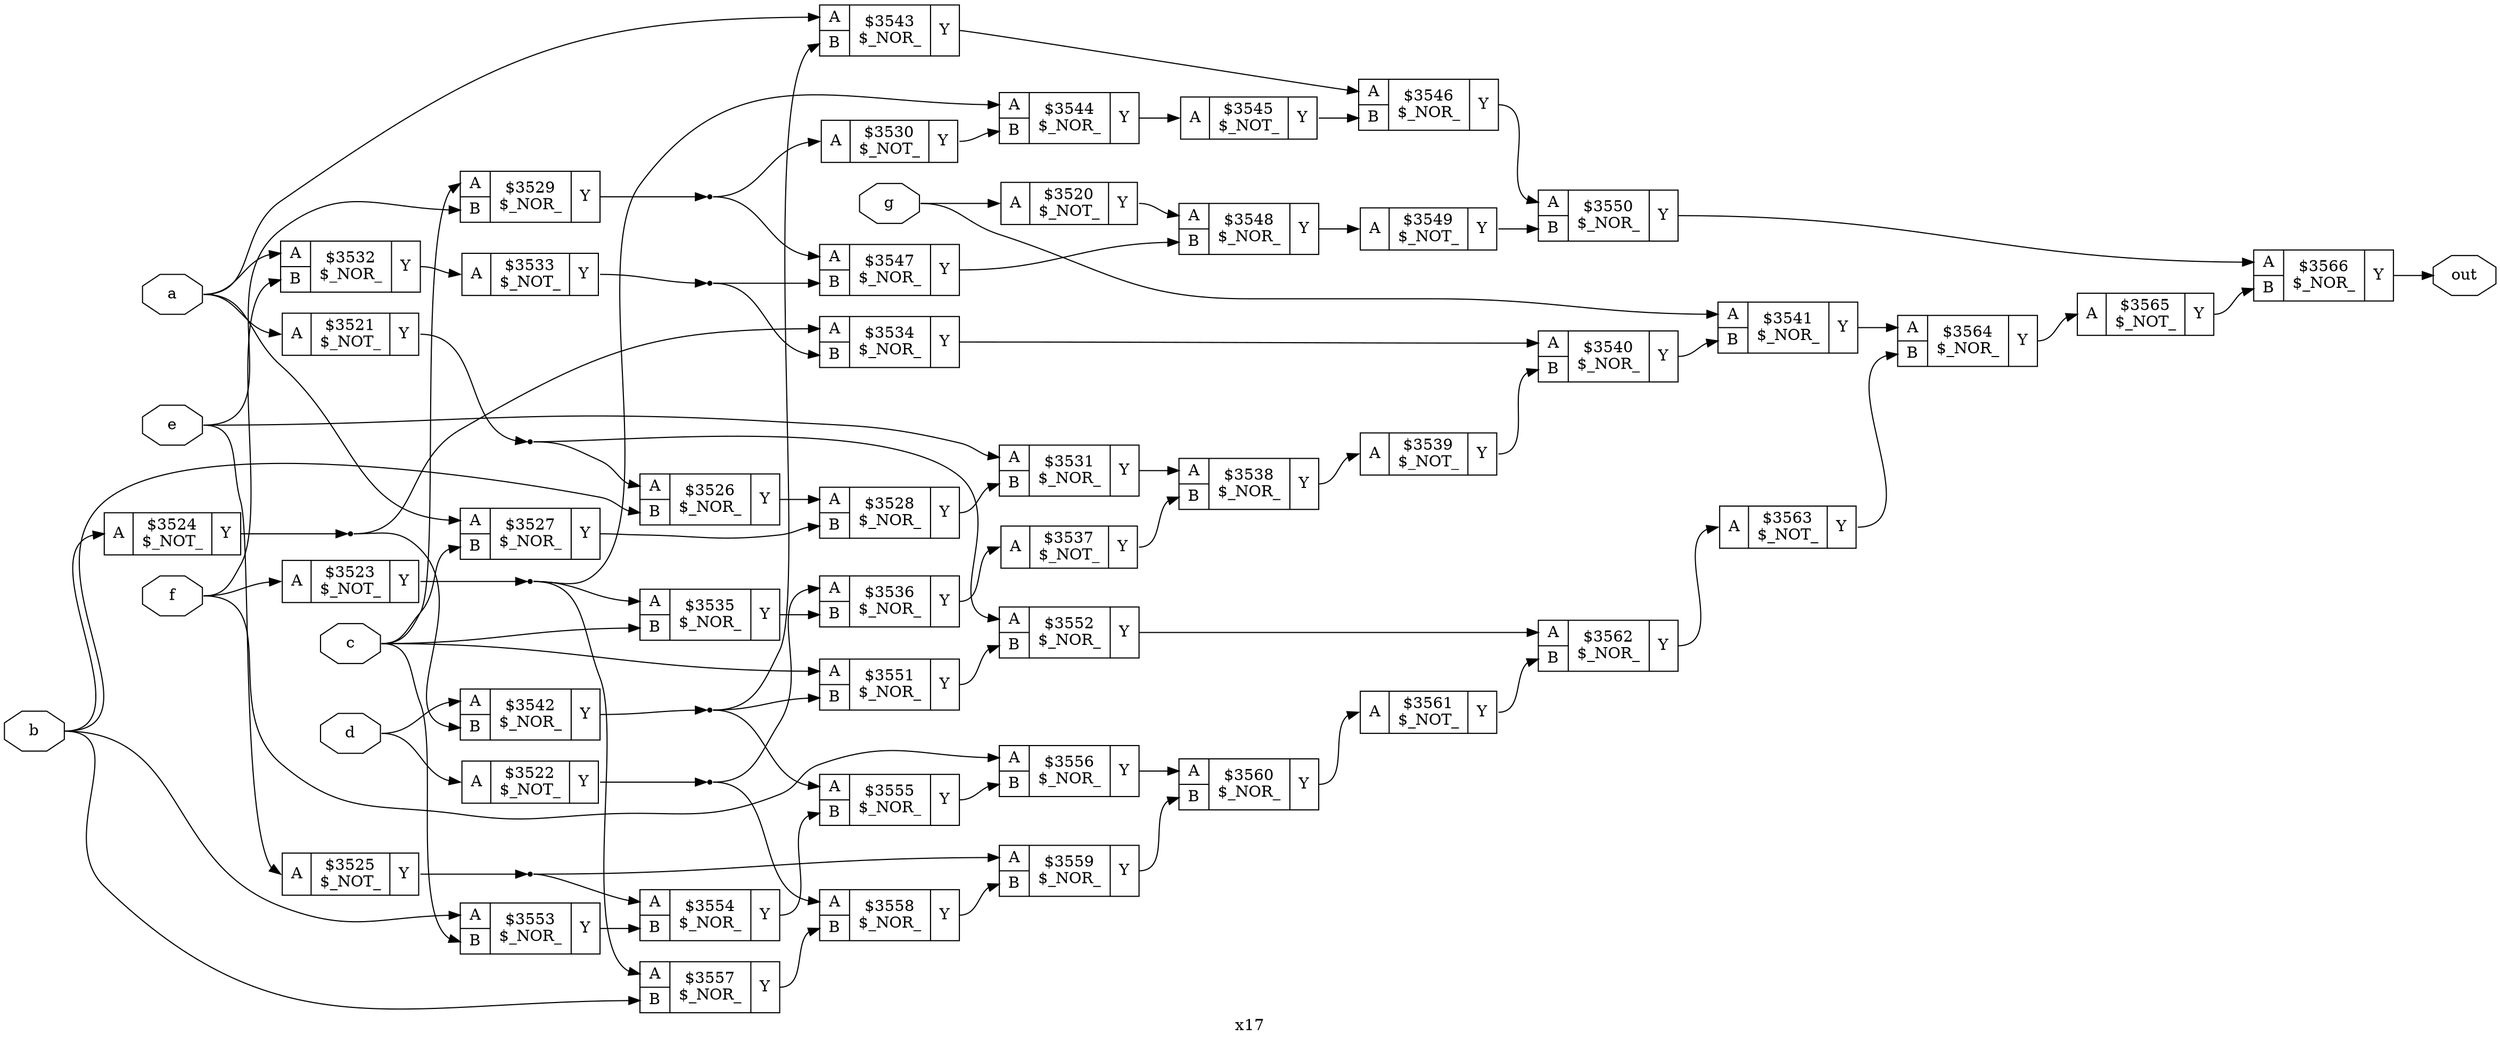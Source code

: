 digraph "x17" {
label="x17";
rankdir="LR";
remincross=true;
n47 [ shape=octagon, label="a", color="black", fontcolor="black" ];
n48 [ shape=octagon, label="b", color="black", fontcolor="black" ];
n49 [ shape=octagon, label="c", color="black", fontcolor="black" ];
n50 [ shape=octagon, label="d", color="black", fontcolor="black" ];
n51 [ shape=octagon, label="e", color="black", fontcolor="black" ];
n52 [ shape=octagon, label="f", color="black", fontcolor="black" ];
n53 [ shape=octagon, label="g", color="black", fontcolor="black" ];
n54 [ shape=octagon, label="out", color="black", fontcolor="black" ];
c57 [ shape=record, label="{{<p55> A}|$3520\n$_NOT_|{<p56> Y}}" ];
c58 [ shape=record, label="{{<p55> A}|$3521\n$_NOT_|{<p56> Y}}" ];
c59 [ shape=record, label="{{<p55> A}|$3522\n$_NOT_|{<p56> Y}}" ];
c60 [ shape=record, label="{{<p55> A}|$3523\n$_NOT_|{<p56> Y}}" ];
c61 [ shape=record, label="{{<p55> A}|$3524\n$_NOT_|{<p56> Y}}" ];
c62 [ shape=record, label="{{<p55> A}|$3525\n$_NOT_|{<p56> Y}}" ];
c64 [ shape=record, label="{{<p55> A|<p63> B}|$3526\n$_NOR_|{<p56> Y}}" ];
c65 [ shape=record, label="{{<p55> A|<p63> B}|$3527\n$_NOR_|{<p56> Y}}" ];
c66 [ shape=record, label="{{<p55> A|<p63> B}|$3528\n$_NOR_|{<p56> Y}}" ];
c67 [ shape=record, label="{{<p55> A|<p63> B}|$3529\n$_NOR_|{<p56> Y}}" ];
c68 [ shape=record, label="{{<p55> A}|$3530\n$_NOT_|{<p56> Y}}" ];
c69 [ shape=record, label="{{<p55> A|<p63> B}|$3531\n$_NOR_|{<p56> Y}}" ];
c70 [ shape=record, label="{{<p55> A|<p63> B}|$3532\n$_NOR_|{<p56> Y}}" ];
c71 [ shape=record, label="{{<p55> A}|$3533\n$_NOT_|{<p56> Y}}" ];
c72 [ shape=record, label="{{<p55> A|<p63> B}|$3534\n$_NOR_|{<p56> Y}}" ];
c73 [ shape=record, label="{{<p55> A|<p63> B}|$3535\n$_NOR_|{<p56> Y}}" ];
c74 [ shape=record, label="{{<p55> A|<p63> B}|$3536\n$_NOR_|{<p56> Y}}" ];
c75 [ shape=record, label="{{<p55> A}|$3537\n$_NOT_|{<p56> Y}}" ];
c76 [ shape=record, label="{{<p55> A|<p63> B}|$3538\n$_NOR_|{<p56> Y}}" ];
c77 [ shape=record, label="{{<p55> A}|$3539\n$_NOT_|{<p56> Y}}" ];
c78 [ shape=record, label="{{<p55> A|<p63> B}|$3540\n$_NOR_|{<p56> Y}}" ];
c79 [ shape=record, label="{{<p55> A|<p63> B}|$3541\n$_NOR_|{<p56> Y}}" ];
c80 [ shape=record, label="{{<p55> A|<p63> B}|$3542\n$_NOR_|{<p56> Y}}" ];
c81 [ shape=record, label="{{<p55> A|<p63> B}|$3543\n$_NOR_|{<p56> Y}}" ];
c82 [ shape=record, label="{{<p55> A|<p63> B}|$3544\n$_NOR_|{<p56> Y}}" ];
c83 [ shape=record, label="{{<p55> A}|$3545\n$_NOT_|{<p56> Y}}" ];
c84 [ shape=record, label="{{<p55> A|<p63> B}|$3546\n$_NOR_|{<p56> Y}}" ];
c85 [ shape=record, label="{{<p55> A|<p63> B}|$3547\n$_NOR_|{<p56> Y}}" ];
c86 [ shape=record, label="{{<p55> A|<p63> B}|$3548\n$_NOR_|{<p56> Y}}" ];
c87 [ shape=record, label="{{<p55> A}|$3549\n$_NOT_|{<p56> Y}}" ];
c88 [ shape=record, label="{{<p55> A|<p63> B}|$3550\n$_NOR_|{<p56> Y}}" ];
c89 [ shape=record, label="{{<p55> A|<p63> B}|$3551\n$_NOR_|{<p56> Y}}" ];
c90 [ shape=record, label="{{<p55> A|<p63> B}|$3552\n$_NOR_|{<p56> Y}}" ];
c91 [ shape=record, label="{{<p55> A|<p63> B}|$3553\n$_NOR_|{<p56> Y}}" ];
c92 [ shape=record, label="{{<p55> A|<p63> B}|$3554\n$_NOR_|{<p56> Y}}" ];
c93 [ shape=record, label="{{<p55> A|<p63> B}|$3555\n$_NOR_|{<p56> Y}}" ];
c94 [ shape=record, label="{{<p55> A|<p63> B}|$3556\n$_NOR_|{<p56> Y}}" ];
c95 [ shape=record, label="{{<p55> A|<p63> B}|$3557\n$_NOR_|{<p56> Y}}" ];
c96 [ shape=record, label="{{<p55> A|<p63> B}|$3558\n$_NOR_|{<p56> Y}}" ];
c97 [ shape=record, label="{{<p55> A|<p63> B}|$3559\n$_NOR_|{<p56> Y}}" ];
c98 [ shape=record, label="{{<p55> A|<p63> B}|$3560\n$_NOR_|{<p56> Y}}" ];
c99 [ shape=record, label="{{<p55> A}|$3561\n$_NOT_|{<p56> Y}}" ];
c100 [ shape=record, label="{{<p55> A|<p63> B}|$3562\n$_NOR_|{<p56> Y}}" ];
c101 [ shape=record, label="{{<p55> A}|$3563\n$_NOT_|{<p56> Y}}" ];
c102 [ shape=record, label="{{<p55> A|<p63> B}|$3564\n$_NOR_|{<p56> Y}}" ];
c103 [ shape=record, label="{{<p55> A}|$3565\n$_NOT_|{<p56> Y}}" ];
c104 [ shape=record, label="{{<p55> A|<p63> B}|$3566\n$_NOR_|{<p56> Y}}" ];
n1 [ shape=point ];
c58:p56:e -> n1:w [color="black", label=""];
n1:e -> c64:p55:w [color="black", label=""];
n1:e -> c90:p55:w [color="black", label=""];
c68:p56:e -> c82:p63:w [color="black", label=""];
c69:p56:e -> c76:p55:w [color="black", label=""];
c70:p56:e -> c71:p55:w [color="black", label=""];
n13 [ shape=point ];
c71:p56:e -> n13:w [color="black", label=""];
n13:e -> c72:p63:w [color="black", label=""];
n13:e -> c85:p63:w [color="black", label=""];
c72:p56:e -> c78:p55:w [color="black", label=""];
c73:p56:e -> c74:p63:w [color="black", label=""];
c74:p56:e -> c75:p55:w [color="black", label=""];
c75:p56:e -> c76:p63:w [color="black", label=""];
c76:p56:e -> c77:p55:w [color="black", label=""];
c77:p56:e -> c78:p63:w [color="black", label=""];
n2 [ shape=point ];
c59:p56:e -> n2:w [color="black", label=""];
n2:e -> c74:p55:w [color="black", label=""];
n2:e -> c96:p55:w [color="black", label=""];
c78:p56:e -> c79:p63:w [color="black", label=""];
c79:p56:e -> c102:p55:w [color="black", label=""];
n22 [ shape=point ];
c80:p56:e -> n22:w [color="black", label=""];
n22:e -> c81:p63:w [color="black", label=""];
n22:e -> c89:p63:w [color="black", label=""];
n22:e -> c93:p55:w [color="black", label=""];
c81:p56:e -> c84:p55:w [color="black", label=""];
c82:p56:e -> c83:p55:w [color="black", label=""];
c83:p56:e -> c84:p63:w [color="black", label=""];
c84:p56:e -> c88:p55:w [color="black", label=""];
c85:p56:e -> c86:p63:w [color="black", label=""];
c86:p56:e -> c87:p55:w [color="black", label=""];
c87:p56:e -> c88:p63:w [color="black", label=""];
n3 [ shape=point ];
c60:p56:e -> n3:w [color="black", label=""];
n3:e -> c73:p55:w [color="black", label=""];
n3:e -> c82:p55:w [color="black", label=""];
n3:e -> c95:p55:w [color="black", label=""];
c88:p56:e -> c104:p55:w [color="black", label=""];
c89:p56:e -> c90:p63:w [color="black", label=""];
c90:p56:e -> c100:p55:w [color="black", label=""];
c91:p56:e -> c92:p63:w [color="black", label=""];
c92:p56:e -> c93:p63:w [color="black", label=""];
c93:p56:e -> c94:p63:w [color="black", label=""];
c94:p56:e -> c98:p55:w [color="black", label=""];
c95:p56:e -> c96:p63:w [color="black", label=""];
c96:p56:e -> c97:p63:w [color="black", label=""];
c97:p56:e -> c98:p63:w [color="black", label=""];
n4 [ shape=point ];
c61:p56:e -> n4:w [color="black", label=""];
n4:e -> c72:p55:w [color="black", label=""];
n4:e -> c80:p63:w [color="black", label=""];
c98:p56:e -> c99:p55:w [color="black", label=""];
c99:p56:e -> c100:p63:w [color="black", label=""];
c100:p56:e -> c101:p55:w [color="black", label=""];
c101:p56:e -> c102:p63:w [color="black", label=""];
c102:p56:e -> c103:p55:w [color="black", label=""];
c103:p56:e -> c104:p63:w [color="black", label=""];
c57:p56:e -> c86:p55:w [color="black", label=""];
n47:e -> c58:p55:w [color="black", label=""];
n47:e -> c65:p55:w [color="black", label=""];
n47:e -> c70:p55:w [color="black", label=""];
n47:e -> c81:p55:w [color="black", label=""];
n48:e -> c61:p55:w [color="black", label=""];
n48:e -> c64:p63:w [color="black", label=""];
n48:e -> c91:p55:w [color="black", label=""];
n48:e -> c95:p63:w [color="black", label=""];
n49:e -> c65:p63:w [color="black", label=""];
n49:e -> c67:p55:w [color="black", label=""];
n49:e -> c73:p63:w [color="black", label=""];
n49:e -> c89:p55:w [color="black", label=""];
n49:e -> c91:p63:w [color="black", label=""];
n5 [ shape=point ];
c62:p56:e -> n5:w [color="black", label=""];
n5:e -> c92:p55:w [color="black", label=""];
n5:e -> c97:p55:w [color="black", label=""];
n50:e -> c59:p55:w [color="black", label=""];
n50:e -> c80:p55:w [color="black", label=""];
n51:e -> c62:p55:w [color="black", label=""];
n51:e -> c67:p63:w [color="black", label=""];
n51:e -> c69:p55:w [color="black", label=""];
n52:e -> c60:p55:w [color="black", label=""];
n52:e -> c70:p63:w [color="black", label=""];
n52:e -> c94:p55:w [color="black", label=""];
n53:e -> c57:p55:w [color="black", label=""];
n53:e -> c79:p55:w [color="black", label=""];
c104:p56:e -> n54:w [color="black", label=""];
c64:p56:e -> c66:p55:w [color="black", label=""];
c65:p56:e -> c66:p63:w [color="black", label=""];
c66:p56:e -> c69:p63:w [color="black", label=""];
n9 [ shape=point ];
c67:p56:e -> n9:w [color="black", label=""];
n9:e -> c68:p55:w [color="black", label=""];
n9:e -> c85:p55:w [color="black", label=""];
}
